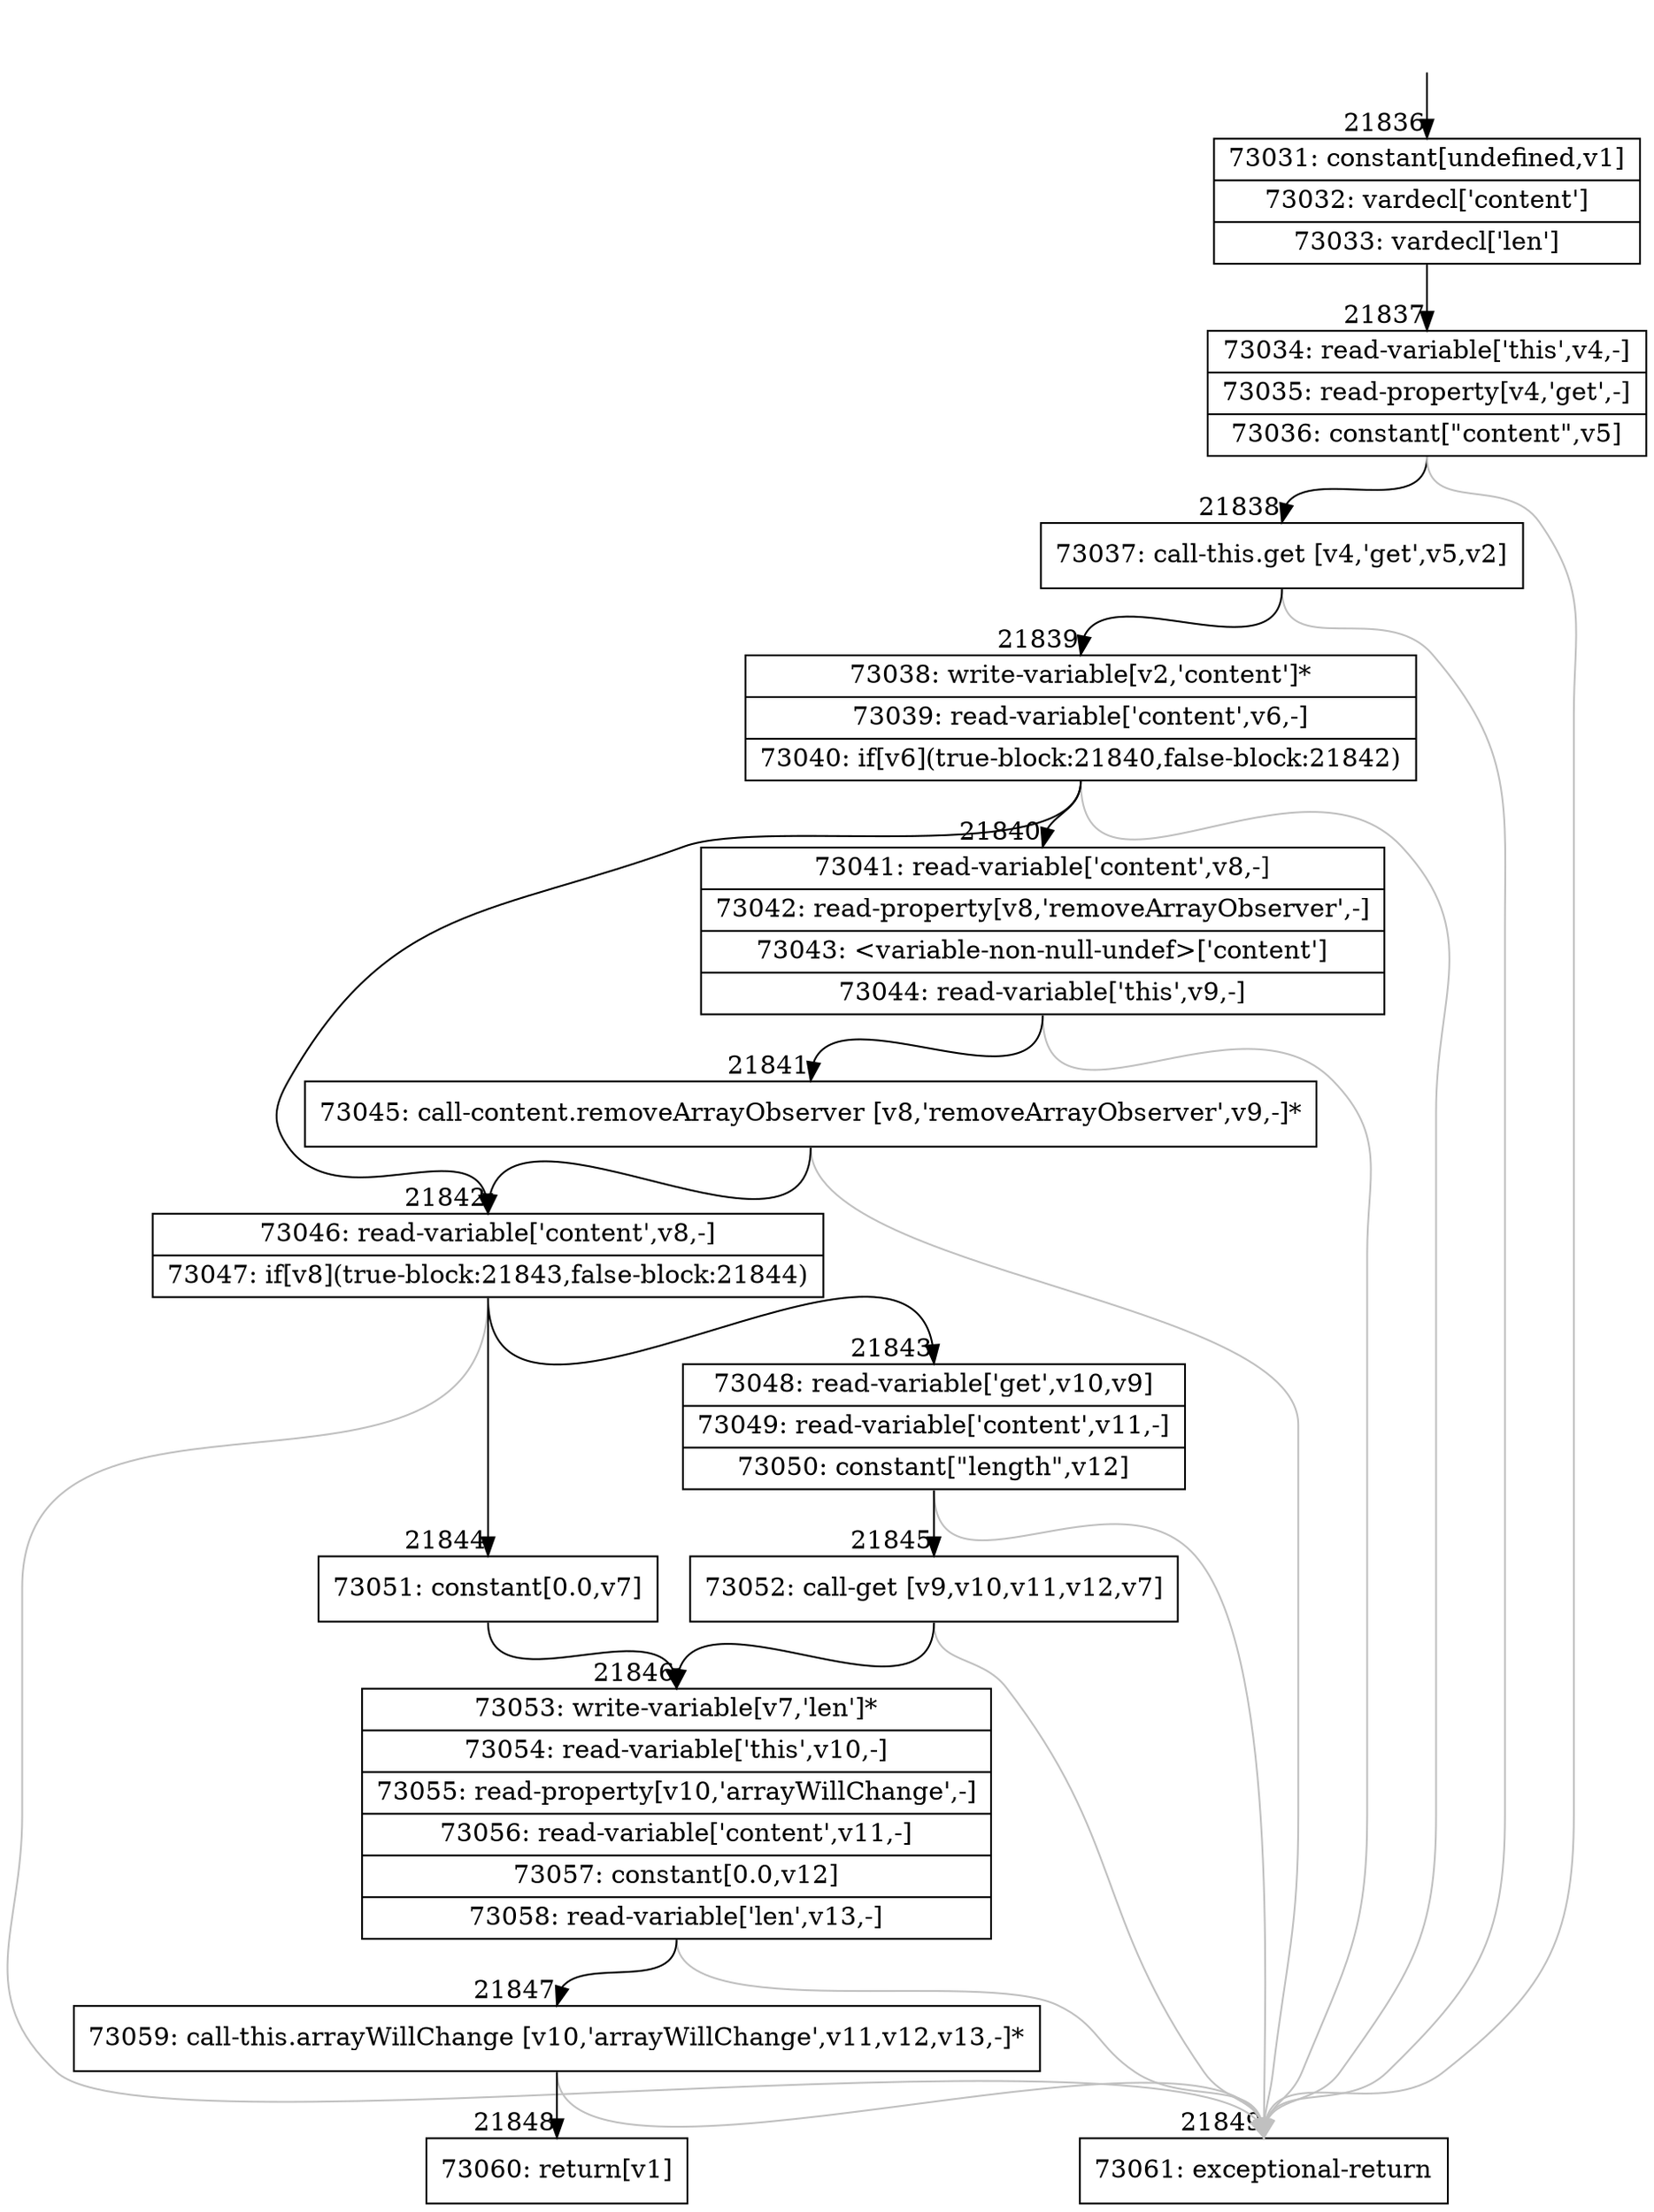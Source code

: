 digraph {
rankdir="TD"
BB_entry1911[shape=none,label=""];
BB_entry1911 -> BB21836 [tailport=s, headport=n, headlabel="    21836"]
BB21836 [shape=record label="{73031: constant[undefined,v1]|73032: vardecl['content']|73033: vardecl['len']}" ] 
BB21836 -> BB21837 [tailport=s, headport=n, headlabel="      21837"]
BB21837 [shape=record label="{73034: read-variable['this',v4,-]|73035: read-property[v4,'get',-]|73036: constant[\"content\",v5]}" ] 
BB21837 -> BB21838 [tailport=s, headport=n, headlabel="      21838"]
BB21837 -> BB21849 [tailport=s, headport=n, color=gray, headlabel="      21849"]
BB21838 [shape=record label="{73037: call-this.get [v4,'get',v5,v2]}" ] 
BB21838 -> BB21839 [tailport=s, headport=n, headlabel="      21839"]
BB21838 -> BB21849 [tailport=s, headport=n, color=gray]
BB21839 [shape=record label="{73038: write-variable[v2,'content']*|73039: read-variable['content',v6,-]|73040: if[v6](true-block:21840,false-block:21842)}" ] 
BB21839 -> BB21840 [tailport=s, headport=n, headlabel="      21840"]
BB21839 -> BB21842 [tailport=s, headport=n, headlabel="      21842"]
BB21839 -> BB21849 [tailport=s, headport=n, color=gray]
BB21840 [shape=record label="{73041: read-variable['content',v8,-]|73042: read-property[v8,'removeArrayObserver',-]|73043: \<variable-non-null-undef\>['content']|73044: read-variable['this',v9,-]}" ] 
BB21840 -> BB21841 [tailport=s, headport=n, headlabel="      21841"]
BB21840 -> BB21849 [tailport=s, headport=n, color=gray]
BB21841 [shape=record label="{73045: call-content.removeArrayObserver [v8,'removeArrayObserver',v9,-]*}" ] 
BB21841 -> BB21842 [tailport=s, headport=n]
BB21841 -> BB21849 [tailport=s, headport=n, color=gray]
BB21842 [shape=record label="{73046: read-variable['content',v8,-]|73047: if[v8](true-block:21843,false-block:21844)}" ] 
BB21842 -> BB21843 [tailport=s, headport=n, headlabel="      21843"]
BB21842 -> BB21844 [tailport=s, headport=n, headlabel="      21844"]
BB21842 -> BB21849 [tailport=s, headport=n, color=gray]
BB21843 [shape=record label="{73048: read-variable['get',v10,v9]|73049: read-variable['content',v11,-]|73050: constant[\"length\",v12]}" ] 
BB21843 -> BB21845 [tailport=s, headport=n, headlabel="      21845"]
BB21843 -> BB21849 [tailport=s, headport=n, color=gray]
BB21844 [shape=record label="{73051: constant[0.0,v7]}" ] 
BB21844 -> BB21846 [tailport=s, headport=n, headlabel="      21846"]
BB21845 [shape=record label="{73052: call-get [v9,v10,v11,v12,v7]}" ] 
BB21845 -> BB21846 [tailport=s, headport=n]
BB21845 -> BB21849 [tailport=s, headport=n, color=gray]
BB21846 [shape=record label="{73053: write-variable[v7,'len']*|73054: read-variable['this',v10,-]|73055: read-property[v10,'arrayWillChange',-]|73056: read-variable['content',v11,-]|73057: constant[0.0,v12]|73058: read-variable['len',v13,-]}" ] 
BB21846 -> BB21847 [tailport=s, headport=n, headlabel="      21847"]
BB21846 -> BB21849 [tailport=s, headport=n, color=gray]
BB21847 [shape=record label="{73059: call-this.arrayWillChange [v10,'arrayWillChange',v11,v12,v13,-]*}" ] 
BB21847 -> BB21848 [tailport=s, headport=n, headlabel="      21848"]
BB21847 -> BB21849 [tailport=s, headport=n, color=gray]
BB21848 [shape=record label="{73060: return[v1]}" ] 
BB21849 [shape=record label="{73061: exceptional-return}" ] 
//#$~ 41080
}

